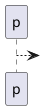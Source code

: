 {
  "sha1": "qwx6qpa7v3y3ux86suhcc50i0jomjxe",
  "insertion": {
    "when": "2024-06-04T17:28:43.028Z",
    "url": "https://github.com/plantuml/plantuml/issues/624",
    "user": "plantuml@gmail.com"
  }
}
@startuml
p --------------------------------------------------------------------------------------------------------------------------------------------------------------------------------------------------------------------------------------------------------------------------------------------------------------------------------------------------------------------------------------------------------------------------------------------------------------------------------------------------------------------------------------------------------------------------------------------------------------------------------------------------------------------------------------------------------------------------------------------------------------------------------------------------------------------------------------------------------------------------------------------------------------------------------------------------------------------------------------------------------------------------------------------------------------------------------------------------------------------------------------------------------------------------------------------------------------------------------------------------------------------------------------------------------------------------------------------------------------------------------------------------------------------------------------------------------------------------------------------------------------------------------------------------------------------------------------------------------------------------------------------------------------------------------------------------------------------------------------------------------------------------------------------------------------------------------------------------------------------------------------------------------------------------------------------------------------------------------------------------------------------------------------------------------------------------------------------------------------------------------------------------------------------------------------------------------------------------------------------------------------------------------------------------------------------------------------------------------------------------------------------------------------------------------------------------------------------------------------------------------------------------------------------------------------------------------------------------------------------------------------------------------------------------------------------------------------------------------------------------------------------------------------------------------------------------------------------------------------------------------------------------------------------------------------------------------------------------------------------------------------------------------------------------------------------------------------------------------------------------------------------------------------------------------------------------------------------------------------------------------------------------------------------------------------------------------------------------------------------------------------------------------------------------------------------------------------------------------------------------------------------------------------------------------------------------------------------------------------------------------------------------------------------------------------------------------------------------------------------------------------------------------------------------------------------------------------------------------------------------------------------------------------------------------------------------------------------------------------------------------------------------------------------------------------------------------------------------------------------------------------------------------------------------------------------------------------------------------------------------------------------------------------------------------------------------------------------------------------------------------------------------------------------------------------------------------------------------------------------------------------------------------------------------------------------------------------------------------------------------------------------------------------------------------------------------------------------------------------------------------------------------------------------------------------------------------------------------------------------------------------------------------------------------------------------------------------------------------------------------------------------------------------------------------------------------------------------------------------------------------------------------------------------------------------------------------------------------------------------------------------------------------------------------------------------------------------------------------------------------------------------------------------------------------------------------------------------------------------------------------------------------------------------------------------------------------------------------------------------------------------------------------------------------------------------------------------------------------------------------------------------------------------------------------------------------------------------------------------------------------------------------------------------------------------------------------------------------------------------------------------------------------------------------------------------------------------------------------------------------------------------------------------------------------------------------------------------------------------------------------------------------------------------------------------------------------------------------------------------------------------------------------------------------------------------------------------------------------------------------------------------------------------------------------------------------------------------------------------------------------------------------------------------------------------------------------------------------------------------------------------------------------------------------------------------------------------------------------------------------------------------------------------------------------------------------------------------------------------------------------------------------------------------------------------------------------------------------------------------------------------------------------------------------------------------------------------------------------------------------------------------------------------------------------------------------------------------------------------------------------------------------------------------------------------------------------------------------------------------------------------------------------------------------------------------------------------------------------------------------------------------------------------------------------------------------------------------------------------------------------------------------------------------------------------------------------------------------------------------------------------------------------------------------------------------------------------------------------------------------------------------------------------------------------------------------------------------------------------------------------------------------------------------------------------------------------------------------------------------------------------------------------------------------------------------------------------------------------------------------------------------------------------------------------------------------------------------------------------------------------------------------------------------------------------------------------------------------------------------------------------------------------------------------------------------------------------------------------------------------------------------------------------------------------------------------------------------------------------------------------------------------------------------------------------------------------------------------------------------------------------------------------------------------------------------------------------------------------------------------------------------------------------------------------------------------------------------------------------------------------------------------------------------------------------------------------------------------------------------------------------------------------------------------------------------------------------------------------------------------------------------------------------------------------------------------------------------------------------------------------------------------------------------------------------------------------------------------------------------------------------------------------------------------------------------------------------------------------------------------------------------------------------------------------------------------------------------------------------------------------------------------------------------------------------------------------------------------------------------------------------------------------------------------------------------------------------------------------------------------------------------------------------------------------------------------------------------------------------------------------------------------------------------------------------------------------------------------------------------------------------------------------------------------------------------------------------------------------------------------------------------------------------------------------------------------------------------------------------------------------------------------------------------------------------------------------------------------------------------------------------------------------------------------------------------------------------------------------------------------------------------------------------------------------------------------------------------------------------------------------------------------------------------------------------------------------------------------------------------------------------------------------------------------------------------------------------------------------------------------------------------------------------------------------------------------------------------------------------------------------------------------------------------------------------------------------------------------------------------------------------------------------------------------------------------------------------------------------------------------------------------------------------------------------------------------------------------------------------------------------------------------------------------------------------------------------------------------------------------------------------------------------------------------------------------------------------------------------------------------------------------------------------------------------------------------------------------------------------------------------------------------------------------------------------------------------------------------------------------------------------------------------------------------------------------------------------------------------------------------------------------------------------------------------------------------------------------------------------------------------------------------------------------------------------------------------------------------------------------------------------------------------------------------------------------------------------------------------------------------------------------------------------------------------------------------------------------------------------------------------------------------------------------------------------------------------------------------------------------------------------------------------------------------------------------------------------------------------------------------------------------------------------------------------------------------------------------------------------------------------------------------------------------------------------------------------------------------------------------------------------------------------------------------------------------------------------------------------------------------------------------------------------------------------------------------------------------------------------------------------------------------------------------------------------------------------------------------------------------------------------------------------------------------------------------------------------------------------------------------------------------------------------------------------------------------------------------------------------------------------------------------------------------------------------------------------------------------------------------------------------------------------------------------------------------------------------------------------------------------------------------------------------------------------------------------------------------------------------------------------------------------------------------------------------------------------------------------------------------------------------------------------------------------------------------------------------------------------------------------------------------------------------------------------------------------------------------------------------------------------------------------------------------------------------------------------------------------------------------------------------------------------------------------------------------------------------------------------------------------------------------------------------------------------------------------------------------------------------------------------------------------------------------------------------------------------------------------------------------------------------------------------------------------------------------------------------------------------------------------------------------------------------------------------------------------------------------------------------------------------------------------------------------------------------------------------------------------------------------------------------------------------------------------------------------------------------------------------------------------------------------------------------------------------------------------------------------------------------------------------------------------------------------------------------------------------------------------------------------------------------------------------------------------------------------------------------------------------------------------------------------------------------------------------------------------------------------------------------------------------------------------------------------------------------------------------------------------------------------------------------------------------------------------------------------------------------------------------------------------------------------------------------------------------------------------------------------------------------------------------------------------------------------------------------------------------------------------------------------------------------------------------------------------------------------------------------------------------------------------------------------------------------------------------------------------------------------------------------------------------------------------------------------------------------------------------------------------------------------------------------------------------------------------------------------------------------------------------------------------------------------------------------------------------------------------------------------------------------------------------------------------------------------------------------------------------------------------------------------------------------------------------------------------------------------------------------------------------------------------------------------------------------------------------------------------------------------------------------------------------------------------------------------------------------------------------------------------------------------------------------------------------------------------------------------------------------------------------------------------------------------------------------------------------------------------------------------------------------------------------------------------------------------------------------------------------------------------------------------------------------------------------------------------------------------------------------------------------------------------------------------------------------------------------------------------------------------------------------------------------------------------------------------------------------------------------------------------------------------------------------------------------------------------------------------------------------------------------------------------------------------------------------------------------------------------------------------------------------------------------------------------------------------------------------------------------------------------------------------------------------------------------------------------------------------------------------------------------------------------------------------------------------------------------------------------------------------------------------------------------------------------------------------------------------------------------------------------------------------------------------------------------------------------------------------------------------------------------------------------------------------------------------------------------------------------------------------------------------------------------------------------------------------------------------------------------------------------------------------------------------------------------------------------------------------------------------------------------------------------------------------------------------------------------------------------------------------------------------------------------------------------------------------------------------------------------------------------------------------------------------------------------------------------------------------------------------------------------------------------------------------------------------------------------------------------------------------------------------------------------------------------------------------------------------------------------------------------------------------------------------------------------------------------------------------------------------------------------------------------------------------------------------------------------------------------------------------------------------------------------------------------------------------------------------------------------------------------------------------------------------------------------------------------------------------------------------------------------------------------------------------------------------------------------------------------------------------------------------------------------------------------------------------------------------------------------------------------------------------------------------------------------------------------------------------------------------------------------------------------------------------------------------------------------------------------------------------------------------------------------------------------------------------------------------------------------------------------------------------------------------------------------------------------------------------------------------------------------------------------------------------------------------------------------------------------------------------------------------------------------------------------------------------------------------------------------------------------------------------------------------------------------------------------------------------------------------------------------------------------------------------------------------------------------------------------------------------------------------------------------------------------------------------------------------------------------------------------------------------------------------------------------------------------------------------------------------------------------------------------------------------------------------------------------------------------------------------------------------------------------------------------------------------------------------------------------------------------------------------------------------------------------------------------------------------------------------------------------------------------------------------------------------------------------------------------------------------------------------------------------------------------------------------------------------------------------------------------------------------------------------------------------------------------------------------------------------------------------------------------------------------------------------------------------------------------------------------------------------------------------------------------------------------------------------------------------------------------------------------------------------------------------------------------------------------------------------------------------------------------------------------------------------------------------------------------------------------------------------------------------------------------------------------------------------------------------------------------------------------------------------------------------------------------------------------------------------------------------------------------------------------------------------------------------------------------------------------------------------------------------------------------------------------------------------------------------------------------------------------------------------------------------------------------------------------------------------------------------------------------------------------------------------------------------------------------------------------------------------------------------------------------------------------------------------------------------------------------------------------------------------------------------------------------------------------------------------------------------------------------------------------------------------------------------------------------------------------------------------------------------------------------------------------------------------------------------------------------------------------------------------------------------------------------------------------------------------------------------------------------------------------------------------------------------------------------------------------------------------------------------------------------------------------------------------------------------------------------------------------------------------------------------------------------------------------------------------------------------------------------------------------------------------------------------------------------------------------------------------------------------------------------------------------------------------------------------------------------------------------------------------------------------------------------------------------------------------------------------------------------------------------------------------------------------------------------------------------------------------------------------------------------------------------------------------------------------------------------------------------------------------------------------------------------------------------------------------------------------------------------------------------------------------------------------------------------------------------------------------------------------------------------------------------------------------------------------------------------------------------------------------------------------------------------------------------------------------------------------------------------------------------------------------------------------------------------------------------------------------------------------------------------------------------------------------------------------------------------------------------------------------------------------------------------------------------------------------------------------------------------------------------------------------------------------------------------------------------------------------------------------------------------------------------------------------------------------------------------------------------------------------------------------------------------------------------------------------------------------------------------------------------------------------------------------------------------------------------------------------------------------------------------------------------------------------------------------------------------------------------------------------------------------------------------------------------------------------------------------------------------------------------------------------------------------------------------------------------------------------------------------------------------------------------------------------------------------------------------------------------------------------------------------------------------------------------------------------------------------------------------------------------------------------------------------------------------------------------------------------------------------------------------------------------------------------------------------------------------------------------------------------------------------------------------------------------------------------------------------------------------------------------------------------------------------------------------------------------------------------------------------------------------------------------------------------------------------------------------------------------------------------------------------------------------------------------------------------------------------------------------------------------------------------------------------------------------------------------------------------------------------------------------------------------------------------------------------------------------------------------------------------------------------------------------------------------------------------------------------------------------------------------------------------------------------------------------------------------------------------------------------------------------------------------------------------------------------------------------------------------------------------------------------------------------------------------------------------------------------------------------------------------------------------------------------------------------------------------------------------------------------------------------------------------------------------------------------------------------------------------------------------------------------------------------------------------------------------------------------------------------------------------------------------------------------------------------------------------------------------------------------------------------------------------------------------------------------------------------------------------------------------------------------------------------------------------------------------------------------------------------------------------------------------------------------------------------------------------------------------------------------------------------------------------------------------------------------------------------------------------------------------------------------------------------------------------------------------------------------------------------------------------------------------------------------------------------------------------------------------------------------------------------------------------------------------------------------------------------------------------------------------------------------------------------------------------------------------------------------------------------------------------------------------------------------------------------------------------------------------------------------------------------------------------------------------------------------------------------------------------------------------------------------------------------------------------------------------------------------------------------------------------------------------------------------------------------------------------------------------------------------------------------------------------------------------------------------------------------------------------------------------------------------------------------------------------------------------------------------------------------------------------------------------------------------------------------------------------------------------------------------------------------------------------------------------------------------------------------------------------------------------------------------------------------------------------------------------------------------------------------------------------------------------------------------------------------------------------------------------------------------------------------------------------------------------------------------------------------------------------------------------------------------------------------------------------------------------------------------------------------------------------------------------------------------------------------------------------------------------------------------------------------------------------------------------------------------------------------------------------------------------------------------------------------------------------------------------------------------------------------------------------------------------------------------------------------------------------------------------------------------------------------------------------------------------------------------------------------------------------------------------------------------------------------------------------------------------------------------------------------------------------------------------------------------------------------------------------------------------------------------------------------------------------------------------------------------------------------------------------------------------------------------------------------------------------------------------------------------------------------------------------------------------------------------------------------------------------------------------------------------------------------------------------------------------------------------------------------------------------------------------------------------------------------------------------------------------------------------------------------------------------------------------------------------------------------------------------------------------------------------------------------------------------------------------------------------------------------------------------------------------------------------------------------------------------------------------------------------------------------------------------------------------------------------------------------------------------------------------------------------------------------------------------------------------------------------------------------------------------------------------------------------------------------------------------------------------------------------------------------------------------------------------------------------------------------------------------------------------------------------------------------------------------------------------------------------------------------------------------------------------------------------------------------------------------------------------------------------------------------------------------------------------------------------------------------------------------------------------------------------------------------------------------------------------------------------------------------------------------------------------------------------------------------------------------------------------------------------------------------------------------------------------------------------------------------------------------------------------------------------------------------------------------------------------------------------------------------------------------------------------------------------------------------------------------------------------------------------------------------------------------------------------------------------------------------------------------------------------------------------------------------------------------------------------------------------------------------------------------------------------------------------------------------------------------------------------------------------------------------------------------------------------------------------------------------------------------------------------------------------------------------------------------------------------------------------------------------------------------------------------------------------------------------------------------------------------------------------------------------------------------------------------------------------------------------------------------------------------------------------------------------------------------------------------------------------------------------------------------------------------------------------------------------------------------------------------------------------------------------------------------------------------------------------------------------------------------------------------------------------------------------------------------------------------------------------------------------------------------------------------------------------------------------------------------------------------------------------------------------------------------------------------------------------------------------------------------------------------------------------------------------------------------------------------------------------------------------------------------------------------------------------------------------------------------------------------------------------------------------------------------------------------------------------------------------------------------------------------------------------------------------------------------------------------------------------------------------------------------------------------------------------------------------------------------------------------------------------------------------------------------------------------------------------------------------------------------------------------------------------------------------------------------------------------------------------------------------------------------------------------------------------------------------------------------------------------------------------------------------------------------------------------------------------------------------------------------------------------------------------------------------------------------------------------------------------------------------------------------------------------------------------------------------------------------------------------------------------------------------------------------------------------------------------------------------------------------------------------------------------------------------------------------------------------------------------------------------------------------------------------------------------------------------------------------------------------------------------------------------------------------------------------------------------------------------------------------------------------------------------------------------------------------------------------------------------------------------------------------------------------------------------------------------------------------------------------------------------------------------------------------------------------------------------------------------------------------------------------------------------------------------------------------------------------------------------------------------------------------------------------------------------------------------------------------------------------------------------------------------------------------------------------------------------------------------------------------------------------------------------------------------------------------------------------------------------------------------------------------------------------------------------------------------------------------------------------------------------------------------------------------------------------------------------------------------------------------------------------------------------------------------------------------------------------------------------------------------------------------------------------------------------------------------------------------------------------------------------------------------------------------------------------------------------------------------------------------------------------------------------------------------------------------------------------------------------------------------------------------------------------------------------------------------------------------------------------------------------------------------------------------------------------------------------------------------------------------------------------------------------------------------------------------------------------------------------------------------------------------------------------------------------------------------------------------------------------------------------------------------------------------------------------------------------------------------------------------------------------------------------------------------------------------------------------------------------------------------------------------------------------------------------------------------------------------------------------------------------------------------------------------------------------------------------------------------------------------------------------------------------------------------------------------------------------------------------------------------------------------------------------------------------------------------------------------------------------------------------------------------------------------------------------------------------------------------------------------------------------------------------------------------------------------------------------------------------------------------------------------------------------------------------------------------------------------------------------------------------------------------------------------------------------------------------------------------------------------------------------------------------------------------------------------------------------------------------------------------------------------------------------------------------------------------------------------------------------------------------------------------------------------------------------------------------------------------------------------------------------------------------------------------------------------------------------------------------------------------------------------------------------------------------------------------------------------------------------------------------------------------------------------------------------------------------------------------------------------------------------------------------------------------------------------------------------------------------------------------------------------------------------------------------------------------------------------------------------------------------------------------------------------------------------------------------------------------------------------------------------------------------------------------------------------------------------------------------------------------------------------------------------------------------------------------------------------------------------------------------------------------------------------------------------------------------------------------------------------------------------------------------------------------------------------------------------------------------------------------------------------------------------------------------------------------------------------------------------------------------------------------------------------------------------------------------------------------------------------------------------------------------------------------------------------------------------------------------------------------------------------------------------------------------------------------------------------------------------------------------------------------------------------------------------------------------------------------------------------------------------------------------------------------------------------------------------------------------------------------------------------------------------------------------------------------------------------------------------------------------------------------------------------------------------------------------------------------------------------------------------------------------------------------------------------------------------------------------------------------------------------------------------------------------------------------------------------------------------------------------------------------------------------------------------------------------------------------------------------------------------------------------------------------------------------------------------------------------------------------------------------------------------------------------------------------------------------------------------------------------------------------------------------------------------------------------------------------------------------------------------------------------------------------------------------------------------------------------------------------------------------------------------------------------------------------------------------------------------------------------------------------------------------------------------------------------------------------------------------------------------------------------------------------------------------------------------------------------------------------------------------------------------------------------------------------------------------------------------------------------------------------------------------------------------------------------------------------------------------------------------------------------------------------------------------------------------------------------------------------------------------------------------------------------------------------------------------------------------------------------------------------------------------------------------------------------------------------------------------------------------------------------------------------------------------------------------------------------------------------------------------------------------------------------------------------------------------------------------------------------------------------------------------------------------------------------------------------------------------------------------------------------------------------------------------------------------------------------------------------------------------------------------------------------------------------------------------------------------------------------------------------------------------------------------------------------------------------------------------------------------------------------------------------------------------------------------------------------------------------------------------------------------------------------------------------------------------------------------------------------------------------------------------------------------------------------------------------------------------------------------------------------------------------------------------------------------------------------------------------------------------------------------------------------------------------------------------------------------------------------------------------------------------------------------------------------------------------------------------------------------------------------------------------------------------------------------------------------------------------------------------------------------------------------------------------------------------------------------------------------------------------------------------------------------------------------------------------------------------------------------------------------------------------------------------------------------------------------------------------------------------------------------------------------------------------------------------------------------------------------------------------------------------------------------------------------------------------------------------------------------------------------------------------------------------------------------------------------------------------------------------------------------------------------------------------------------------------------------------------------------------------------------------------------------------------------------------------------------------------------------------------------------------------------------------------------------------------------------------------------------------------------------------------------------------------------------------------------------------------------------------------------------------------------------------------------------------------------------------------------------------------------------------------------------------------------------------------------------------------------------------------------------------------------------------------------------------------------------------------------------------------------------------------------------------------------------------------------------------------------------------------------------------------------------------------------------------------------------------------------------------------------------------------------------------------------------------------------------------------------------------------------------------------------------------------------------------------------------------------------------------------------------------------------------------------------------------------------------------------------------------------------------------------------------------------------------------------------------------------------------------------------------------------------------------------------------------------------------------------------------------------------------------------------------------------------------------------------------------------------------------------------------------------------------------------------------------------------------------------------------------------------------------------------------------------------------------------------------------------------------------------------------------------------------------------------------------------------------------------------------------------------------------------------------------------------------------------------------------------------------------------------------------------------------------------------------------------------------------------------------------------------------------------------------------------------------------------------------------------------------------------------------------------------------------------------------------------------------------------------------------------------------------------------------------------------------------------------------------------------------------------------------------------------------------------------------------------------------------------------------------------------------------------------------------------------------------------------------------------------------------------------------------------------------------------------------------------------------------------------------------------------------------------------------------------------------------------------------------------------------------------------------------------------------------------------------------------------------------------------------------------------------------------------------------------------------------------------------------------------------------------------------------------------------------------------------------------------------------------------------------------------------------------------------------------------------------------------------------------------------------------------------------------------------------------------------------------------------------------------------------------------------------------------------------------------------------------------------------------------------------------------------------------------------------------------------------------------------------------------------------------------------------------------------------------------------------------------------------------------------------------------------------------------------------------------------------------------------------------------------------------------------------------------------------------------------------------------------------------------------------------------------------------------------------------------------------------------------------------------------------------------------------------------------------------------------------------------------------------------------------------------------------------------------------------------------------------------------------------------------------------------------------------------------------------------------------------------------------------------------------------------------------------------------------------------------------------------------------------------------------------------------------------------------------------------------------------------------------------------------------------------------------------------------------------------------------------------------------------------------------------------------------------------------------------------------------------------------------------------------------------------------------------------------------------------------------------------------------------------------------------------------------------------------------------------------------------------------------------------------------------------------------------------------------------------------------------------------------------------------------------------------------------------------------------------------------------------------------------------------------------------------------------------------------------------------------------------------------------------------------------------------------------------------------------------------------------------------------------------------------------------------------------------------------------------------------------------------------------------------------------------------------------------------------------------------------------------------------------------------------------------------------------------------------------------------------------------------------------------------------------------------------------------------------------------------------------------------------------------------------------------------------------------------------------------------------------------------------------------------------------------------------------------------------------------------------------------------------------------------------------------------------------------------------------------------------------------------------------------------------------------------------------------------------------------------------------------------------------------------------------------------------------------------------------------------------------------------------------------------------------------------------------------------------------------------------------------------------------------------------------------------------------------------------------------------------------------------------------------------------------------------------------------------------------------------------------------------------------------------------------------------------------------------------------------------------------------------------------------------------------------------------------------------------------------------------------------------------------------------------------------------------------------------------------------------------------------------------------------------------------------------------------------------------------------------------------------------------------------------------------------------------------------------------------------------------------------------------------------------------------------------------------------------------------------------------------------------------------------------------------------------------------------------------------------------------------------------------------------------------------------------------------------------------------------------------------------------------------------------------------------------------------------------------------------------------------------------------------------------------------------------------------------------------------------------------------------------------------------------------------------------------------------------------------------------------------------------------------------------------------------------------------------------------------------------------------------------------------------------------------------------------------------------------------------------------------------------------------------------------------------------------------------------------------------------------------------------------------------------------------------------------------------------------------------------------------------------------------------------------------------------------------------------------------------------------------------------------------------------------------------------------------------------------------------------------------------------------------------------------------------------------------------------------------------------------------------------------------------------------------------------------------------------------------------------------------------------------------------------------------------------------------------------------------------------------------------------------------------------------------------------------------------------------------------------------------------------------------------------------------------------------------------------------------------------------------------------------------------------------------------------------------------------------------------------------------------------------------------------------------------------------------------------------------------------------------------------------------------------------------------------------------------------------------------------------------------------------------------------------------------------------------------------------------------------------------------------------------------------------------------------------------------------------------------------------------------------------------------------------------------------------------------------------------------------------------------------------------------------------------------------------------------------------------------------------------------------------------------------------------------------------------------------------------------------------------------------------------------------------------------------------------------------------------------------------------------------------------------------------------------------------------------------------------------------------------------------------------------------------------------------------------------------------------------------------------------------------------------------------------------------------------------------------------------------------------------------------------------------------------------------------------------------------------------------------------------------------------------------------------------------------------------------------------------------------------------------------------------------------------------------------------------------------------------------------------------------------------------------------------------------------------------------------------------------------------------------------------------------------------------------------------------------------------------------------------------------------------------------------------------------------------------------------------------------------------------------------------------------------------------------------------------------------------------------------------------------------------------------------------------------------------------------------------------------------------------------------------------------------------------------------------------------------------------------------------------------------------------------------------------------------------------------------------------------------------------------------------------------------------------------------------------------------------------------------------------------------------------------------------------------------------------------------------------------------------------------------------------------------------------------------------------------------------------------------------------------------------------------------------------------------------------------------------------------------------------------------------------------------------------------------------------------------------------------------------------------------------------------------------------------------------------------------------------------------------------------------------------------------------------------------------------------------------------------------------------------------------------------------------------------------------------------------------------------------------------------------------------------------------------------------------------------------------------------------------------------------------------------------------------------------------------------------------------------------------------------------------------------------------------------------------------------------------------------------------------------------------------------------------------------------------------------------------------------------------------------------------------------------------------------------------------------------------------------------------------------------------------------------------------------------------------------------------------------------------------------------------------------------------------------------------------------------------------------------------------------------------------------------------------------------------------------------------------------------------------------------------------------------------------------------------------------------------------------------------------------------------------------------------------------------------------------------------------------------------------------------------------------------------------------------------------------------------------------------------------------------------------------------------------------------------------------------------------------------------------------------------------------------------------------------------------------------------------------------------------------------------------------------------------------------------------------------------------------------------------------------------------------------------------------------------------------------------------------------------------------------------------------------------------------------------------------------------------------------------------------------------------------------------------------------------------------------------------------------------------------------------------------------------------------------------------------------------------------------------------------------------------------------------------------------------------------------------------------------------------------------------------------------------------------------------------------------------------------------------------------------------------------------------------------------------------------------------------------------------------------------------------------------------------------------------------------------------------------------------------------------------------------------------------------------------------------------------------------------------------------------------------------------------------------------------------------------------------------------------------------------------------------------------------------------------------------------------------------------------------------------------------------------------------------------------------------------------------------------------------------------------------------------------------------------------------------------------------------------------------------------------------------------------------------------------------------------------------------------------------------------------------------------------------------------------------------------------------------------------------------------------------------------------------------------------------------------------------------------------------------------------------------------------------------------------------------------------------------------------------------------------------------------------------------------------------------------------------------------------------------------------------------------------------------------------------------------------------------------------------------------------------------------------------------------------------------------------------------------------------------------------------------------------------------------------------------------------------------------------->
@enduml

